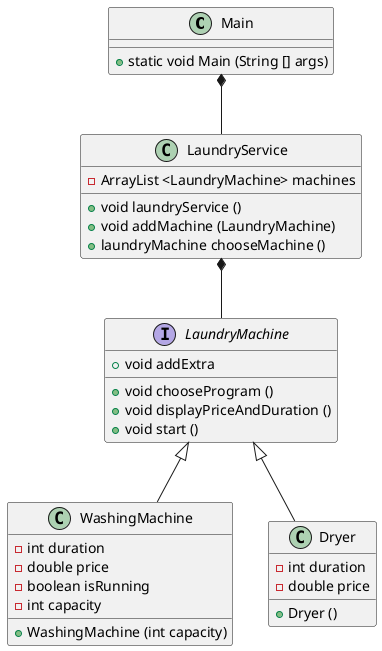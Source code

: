 @startuml
'https://plantuml.com/class-diagram

class Main {
+ static void Main (String [] args)
}

class LaundryService {
- ArrayList <LaundryMachine> machines

+ void laundryService ()
+ void addMachine (LaundryMachine)
+ laundryMachine chooseMachine ()
}

interface LaundryMachine {
+ void chooseProgram ()
+ void displayPriceAndDuration ()
+ void start ()
+ void addExtra
}

class WashingMachine {
- int duration
- double price
- boolean isRunning
- int capacity

+ WashingMachine (int capacity)
}

class Dryer {
- int duration
- double price

+ Dryer ()

}

Main *-- LaundryService
LaundryService *-- LaundryMachine
LaundryMachine <|-- WashingMachine
LaundryMachine <|-- Dryer

@enduml